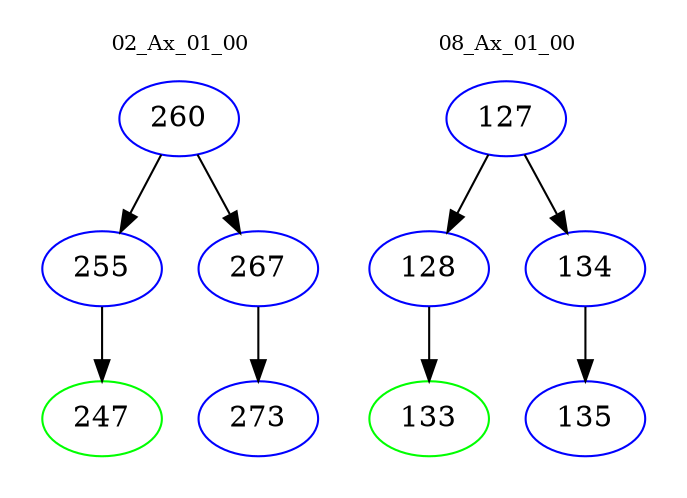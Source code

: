 digraph{
subgraph cluster_0 {
color = white
label = "02_Ax_01_00";
fontsize=10;
T0_260 [label="260", color="blue"]
T0_260 -> T0_255 [color="black"]
T0_255 [label="255", color="blue"]
T0_255 -> T0_247 [color="black"]
T0_247 [label="247", color="green"]
T0_260 -> T0_267 [color="black"]
T0_267 [label="267", color="blue"]
T0_267 -> T0_273 [color="black"]
T0_273 [label="273", color="blue"]
}
subgraph cluster_1 {
color = white
label = "08_Ax_01_00";
fontsize=10;
T1_127 [label="127", color="blue"]
T1_127 -> T1_128 [color="black"]
T1_128 [label="128", color="blue"]
T1_128 -> T1_133 [color="black"]
T1_133 [label="133", color="green"]
T1_127 -> T1_134 [color="black"]
T1_134 [label="134", color="blue"]
T1_134 -> T1_135 [color="black"]
T1_135 [label="135", color="blue"]
}
}
